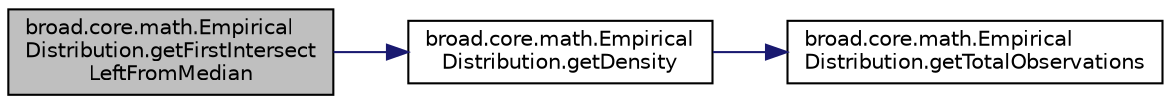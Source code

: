 digraph "broad.core.math.EmpiricalDistribution.getFirstIntersectLeftFromMedian"
{
  edge [fontname="Helvetica",fontsize="10",labelfontname="Helvetica",labelfontsize="10"];
  node [fontname="Helvetica",fontsize="10",shape=record];
  rankdir="LR";
  Node1 [label="broad.core.math.Empirical\lDistribution.getFirstIntersect\lLeftFromMedian",height=0.2,width=0.4,color="black", fillcolor="grey75", style="filled" fontcolor="black"];
  Node1 -> Node2 [color="midnightblue",fontsize="10",style="solid",fontname="Helvetica"];
  Node2 [label="broad.core.math.Empirical\lDistribution.getDensity",height=0.2,width=0.4,color="black", fillcolor="white", style="filled",URL="$classbroad_1_1core_1_1math_1_1_empirical_distribution.html#af964172d81916b8a1ee2dbb6c2a2ff73"];
  Node2 -> Node3 [color="midnightblue",fontsize="10",style="solid",fontname="Helvetica"];
  Node3 [label="broad.core.math.Empirical\lDistribution.getTotalObservations",height=0.2,width=0.4,color="black", fillcolor="white", style="filled",URL="$classbroad_1_1core_1_1math_1_1_empirical_distribution.html#afce47669b093234f08a4d04a527cc488"];
}
